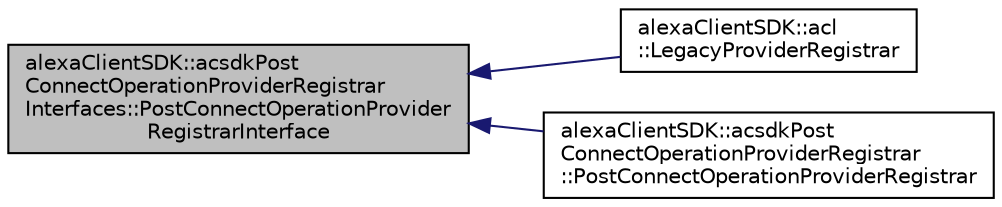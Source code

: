digraph "alexaClientSDK::acsdkPostConnectOperationProviderRegistrarInterfaces::PostConnectOperationProviderRegistrarInterface"
{
  edge [fontname="Helvetica",fontsize="10",labelfontname="Helvetica",labelfontsize="10"];
  node [fontname="Helvetica",fontsize="10",shape=record];
  rankdir="LR";
  Node0 [label="alexaClientSDK::acsdkPost\lConnectOperationProviderRegistrar\lInterfaces::PostConnectOperationProvider\lRegistrarInterface",height=0.2,width=0.4,color="black", fillcolor="grey75", style="filled", fontcolor="black"];
  Node0 -> Node1 [dir="back",color="midnightblue",fontsize="10",style="solid",fontname="Helvetica"];
  Node1 [label="alexaClientSDK::acl\l::LegacyProviderRegistrar",height=0.2,width=0.4,color="black", fillcolor="white", style="filled",URL="$classalexa_client_s_d_k_1_1acl_1_1_legacy_provider_registrar.html"];
  Node0 -> Node2 [dir="back",color="midnightblue",fontsize="10",style="solid",fontname="Helvetica"];
  Node2 [label="alexaClientSDK::acsdkPost\lConnectOperationProviderRegistrar\l::PostConnectOperationProviderRegistrar",height=0.2,width=0.4,color="black", fillcolor="white", style="filled",URL="$classalexa_client_s_d_k_1_1acsdk_post_connect_operation_provider_registrar_1_1_post_connect_operation_provider_registrar.html"];
}
